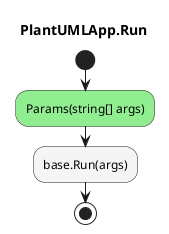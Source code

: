 @startuml PlantUMLApp.Run
title PlantUMLApp.Run
start
#LightGreen:Params(string[] args);
#WhiteSmoke:base.Run(args);
stop
@enduml
